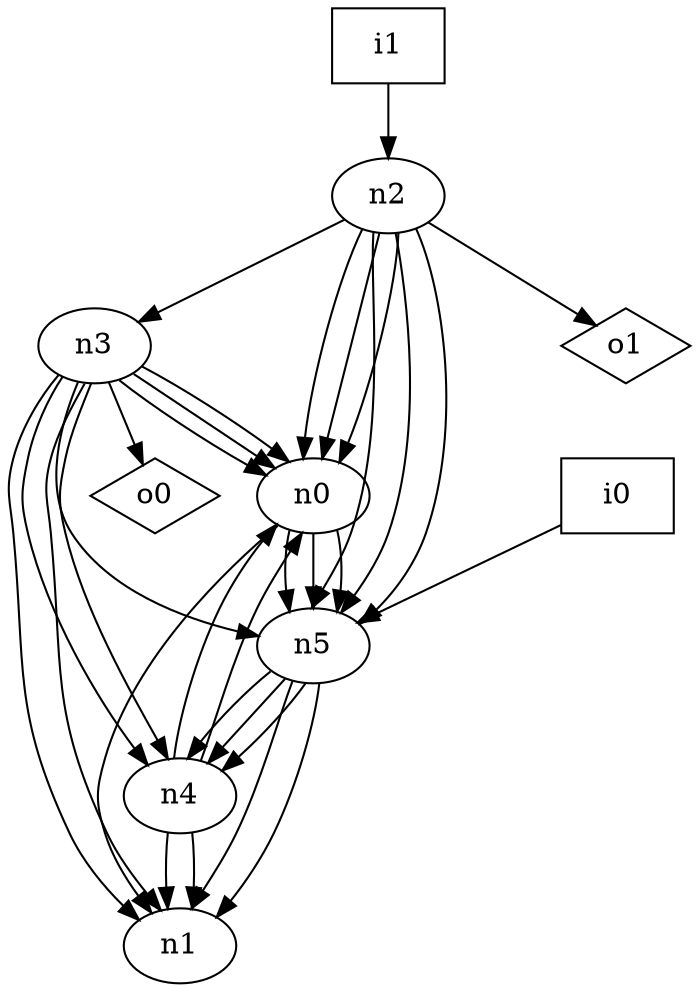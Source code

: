 digraph G {
n0 [label="n0"];
n1 [label="n1"];
n2 [label="n2"];
n3 [label="n3"];
n4 [label="n4"];
n5 [label="n5"];
n6 [label="i0",shape="box"];
n7 [label="i1",shape="box"];
n8 [label="o0",shape="diamond"];
n9 [label="o1",shape="diamond"];
n0 -> n1
n0 -> n5
n0 -> n5
n0 -> n5
n2 -> n0
n2 -> n0
n2 -> n0
n2 -> n3
n2 -> n5
n2 -> n5
n2 -> n5
n2 -> n9
n3 -> n0
n3 -> n0
n3 -> n0
n3 -> n1
n3 -> n1
n3 -> n4
n3 -> n4
n3 -> n5
n3 -> n8
n4 -> n0
n4 -> n0
n4 -> n1
n4 -> n1
n5 -> n1
n5 -> n1
n5 -> n4
n5 -> n4
n5 -> n4
n6 -> n5
n7 -> n2
}